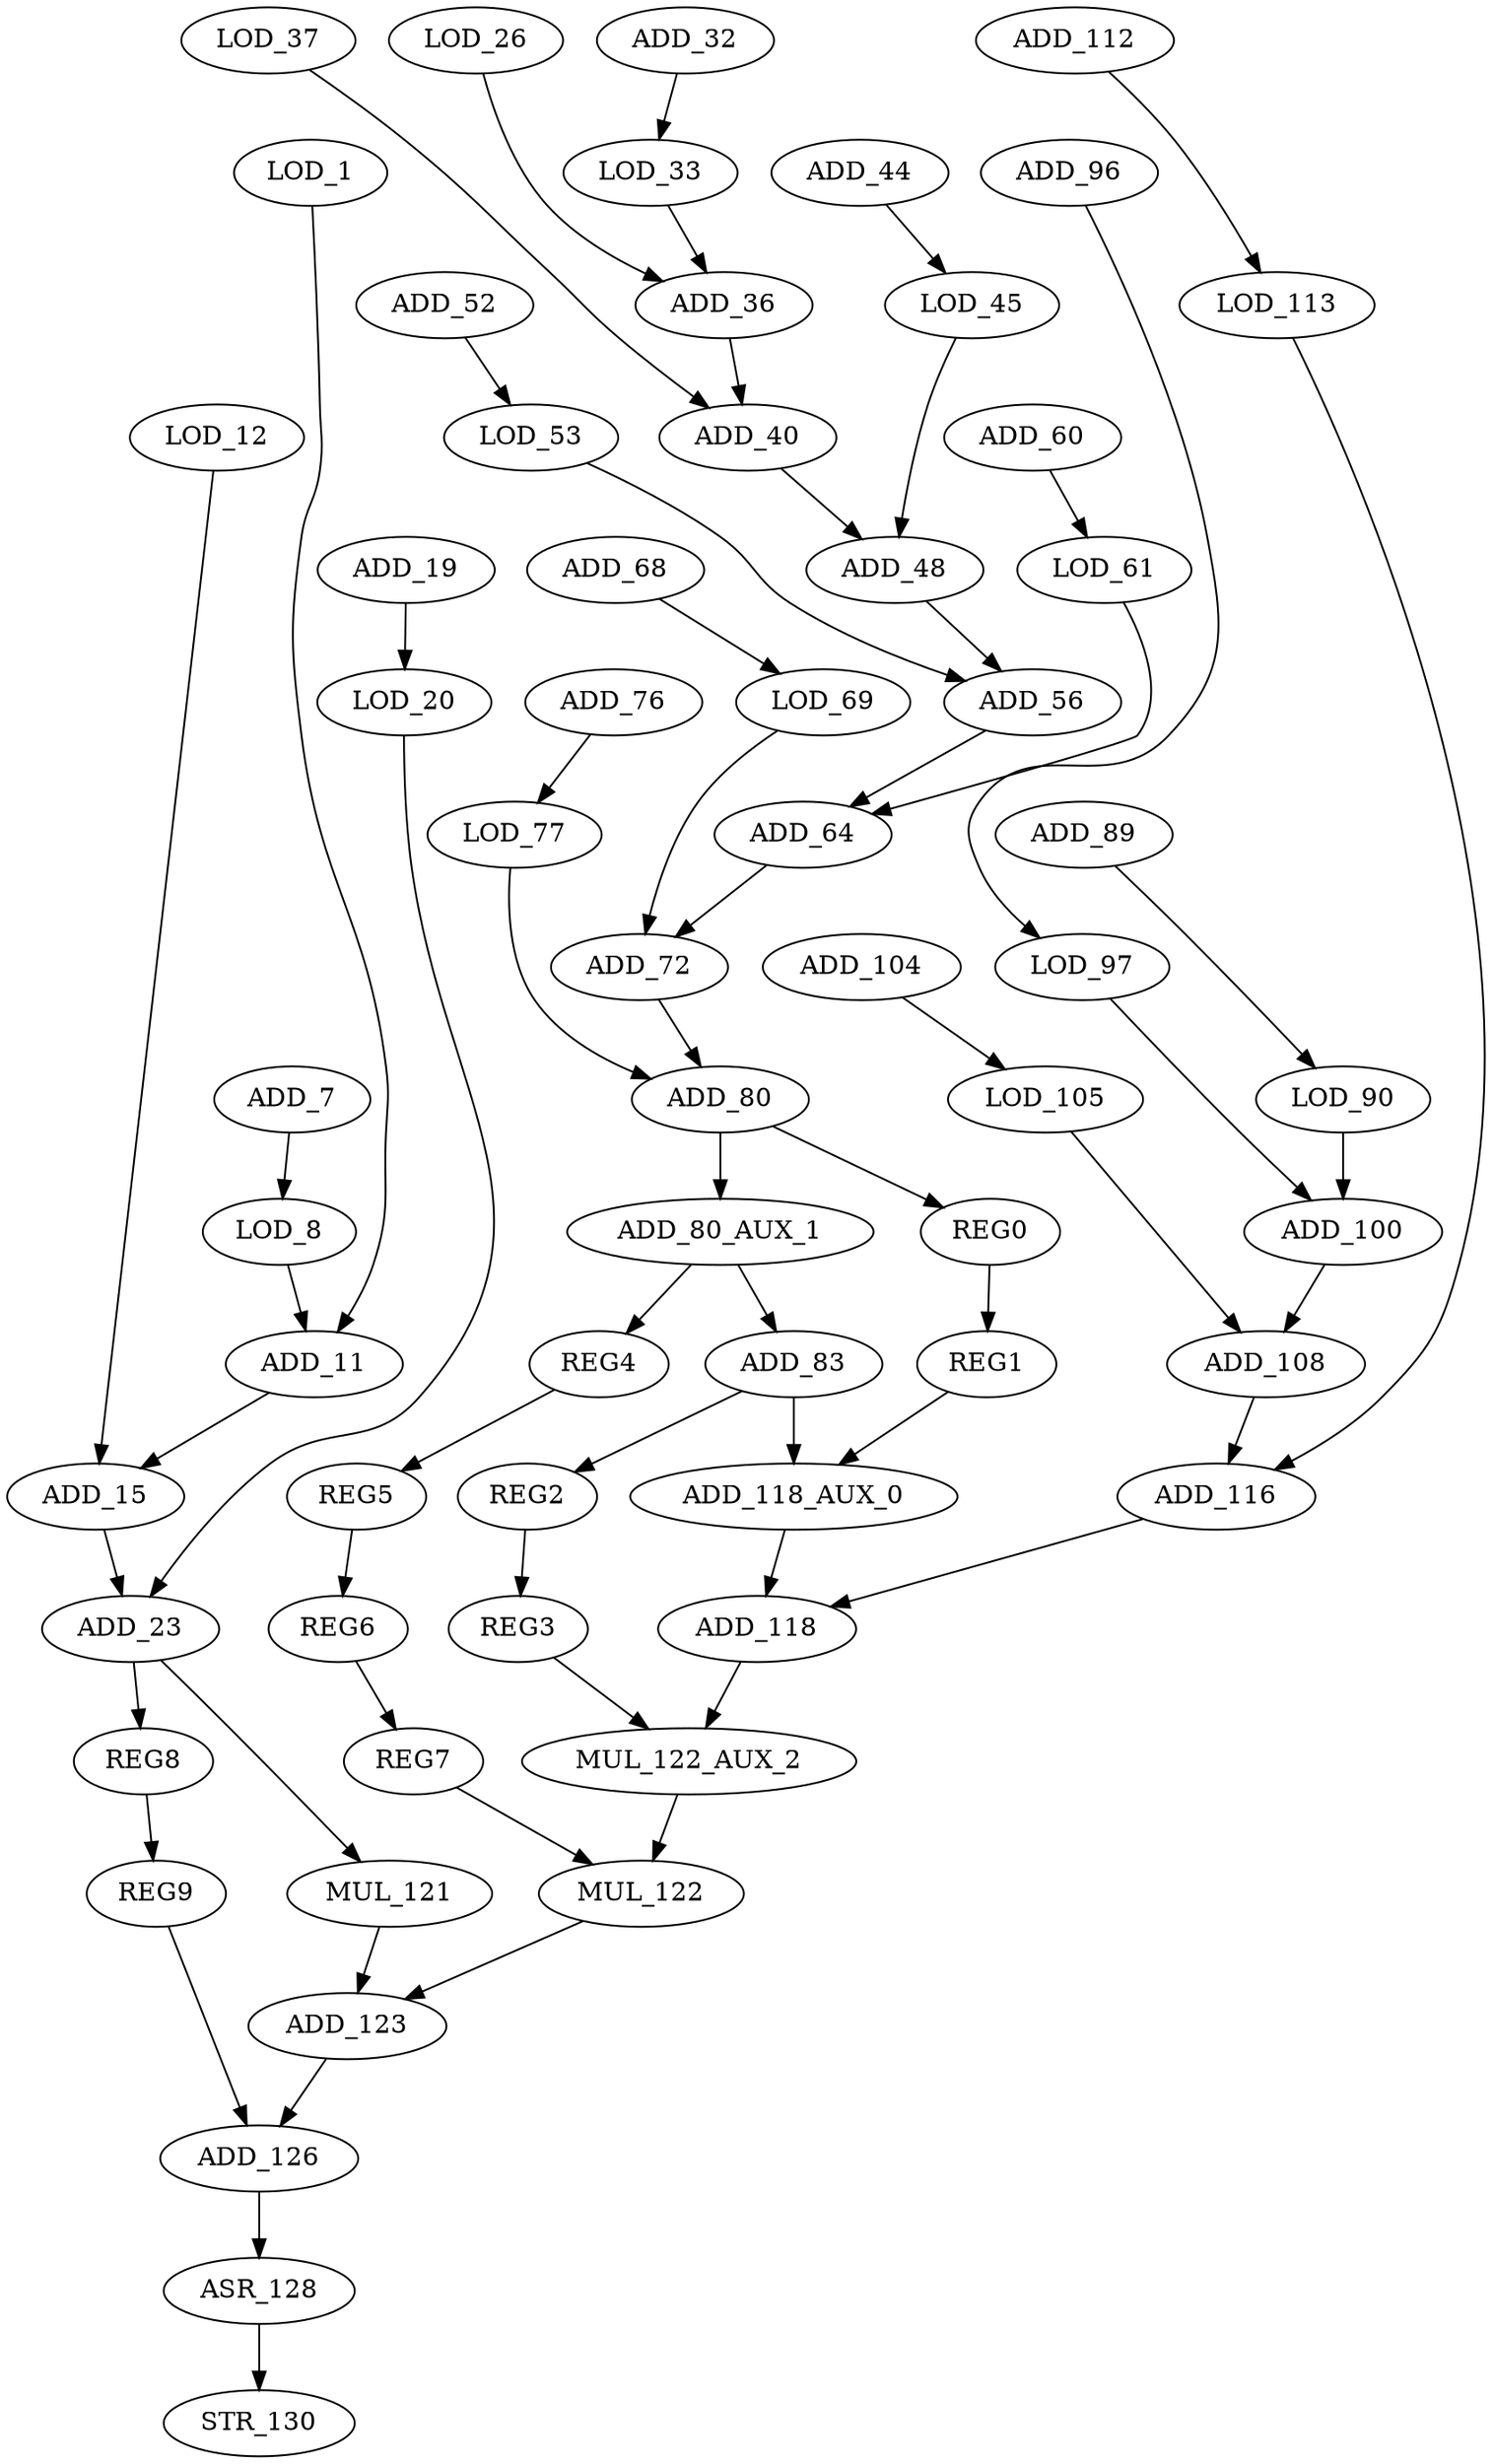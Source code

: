 digraph G {
    LOD_33;
    ADD_36;
    LOD_12;
    ADD_15;
    LOD_37;
    ADD_40;
    ADD_68;
    LOD_69;
    MUL_121;
    ADD_123;
    LOD_90;
    ADD_100;
    ADD_23;
    REG8;
    ADD_118;
    MUL_122_AUX_2;
    LOD_61;
    ADD_64;
    ADD_83;
    ADD_118_AUX_0;
    REG2;
    ADD_19;
    LOD_20;
    ADD_72;
    ADD_80;
    ADD_89;
    ADD_104;
    LOD_105;
    ASR_128;
    STR_130;
    ADD_80_AUX_1;
    REG4;
    ADD_60;
    LOD_1;
    ADD_11;
    ADD_7;
    LOD_8;
    ADD_48;
    ADD_108;
    LOD_26;
    ADD_116;
    ADD_96;
    LOD_97;
    MUL_122;
    LOD_53;
    ADD_56;
    LOD_45;
    ADD_44;
    ADD_52;
    LOD_113;
    ADD_126;
    ADD_32;
    LOD_77;
    REG0;
    ADD_112;
    ADD_76;
    REG5;
    REG6;
    REG7;
    REG3;
    REG9;
    REG1;
    LOD_33 -> ADD_36 [weight=0];
    ADD_36 -> ADD_40 [weight=0];
    LOD_12 -> ADD_15 [weight=0];
    ADD_15 -> ADD_23 [weight=0];
    LOD_37 -> ADD_40 [weight=0];
    ADD_40 -> ADD_48 [weight=0];
    ADD_68 -> LOD_69 [weight=0];
    LOD_69 -> ADD_72 [weight=0];
    MUL_121 -> ADD_123 [weight=0];
    ADD_123 -> ADD_126 [weight=0];
    LOD_90 -> ADD_100 [weight=1];
    ADD_100 -> ADD_108 [weight=0];
    ADD_23 -> MUL_121 [weight=0];
    ADD_23 -> REG8 [weight=0];
    REG8 -> REG9 [weight=0];
    ADD_118 -> MUL_122_AUX_2 [weight=0];
    MUL_122_AUX_2 -> MUL_122 [weight=0];
    LOD_61 -> ADD_64 [weight=0];
    ADD_64 -> ADD_72 [weight=0];
    ADD_83 -> ADD_118_AUX_0 [weight=1];
    ADD_83 -> REG2 [weight=0];
    ADD_118_AUX_0 -> ADD_118 [weight=0];
    REG2 -> REG3 [weight=0];
    ADD_19 -> LOD_20 [weight=0];
    LOD_20 -> ADD_23 [weight=0];
    ADD_72 -> ADD_80 [weight=0];
    ADD_80 -> ADD_80_AUX_1 [weight=2];
    ADD_80 -> REG0 [weight=0];
    ADD_89 -> LOD_90 [weight=0];
    ADD_104 -> LOD_105 [weight=0];
    LOD_105 -> ADD_108 [weight=0];
    ASR_128 -> STR_130 [weight=0];
    ADD_80_AUX_1 -> ADD_83 [weight=0];
    ADD_80_AUX_1 -> REG4 [weight=0];
    REG4 -> REG5 [weight=0];
    ADD_60 -> LOD_61 [weight=0];
    LOD_1 -> ADD_11 [weight=0];
    ADD_11 -> ADD_15 [weight=0];
    ADD_7 -> LOD_8 [weight=0];
    LOD_8 -> ADD_11 [weight=0];
    ADD_48 -> ADD_56 [weight=0];
    ADD_108 -> ADD_116 [weight=0];
    LOD_26 -> ADD_36 [weight=0];
    ADD_116 -> ADD_118 [weight=0];
    ADD_96 -> LOD_97 [weight=0];
    LOD_97 -> ADD_100 [weight=0];
    MUL_122 -> ADD_123 [weight=0];
    LOD_53 -> ADD_56 [weight=0];
    ADD_56 -> ADD_64 [weight=0];
    LOD_45 -> ADD_48 [weight=0];
    ADD_44 -> LOD_45 [weight=0];
    ADD_52 -> LOD_53 [weight=0];
    LOD_113 -> ADD_116 [weight=0];
    ADD_126 -> ASR_128 [weight=0];
    ADD_32 -> LOD_33 [weight=0];
    LOD_77 -> ADD_80 [weight=0];
    REG0 -> REG1 [weight=0];
    ADD_112 -> LOD_113 [weight=0];
    ADD_76 -> LOD_77 [weight=0];
    REG5 -> REG6 [weight=0];
    REG6 -> REG7 [weight=0];
    REG7 -> MUL_122 [weight=0];
    REG3 -> MUL_122_AUX_2 [weight=0];
    REG9 -> ADD_126 [weight=0];
    REG1 -> ADD_118_AUX_0 [weight=0];
}
